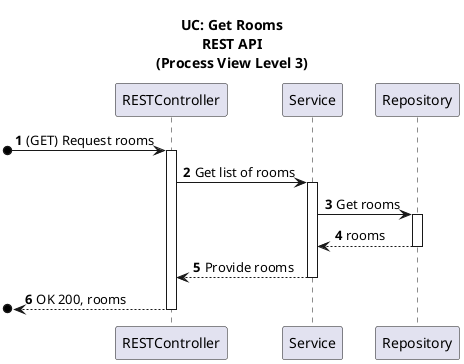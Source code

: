 @startuml

title UC: Get Rooms\nREST API\n(Process View Level 3)
autonumber

participant "RESTController" as RC
participant "Service" as S
participant "Repository" as R

[o-> RC: (GET) Request rooms
activate RC
RC -> S: Get list of rooms
activate S
S -> R: Get rooms
activate R
R --> S: rooms
deactivate R
S --> RC: Provide rooms
deactivate S
[o<-- RC: OK 200, rooms
deactivate RC

@enduml